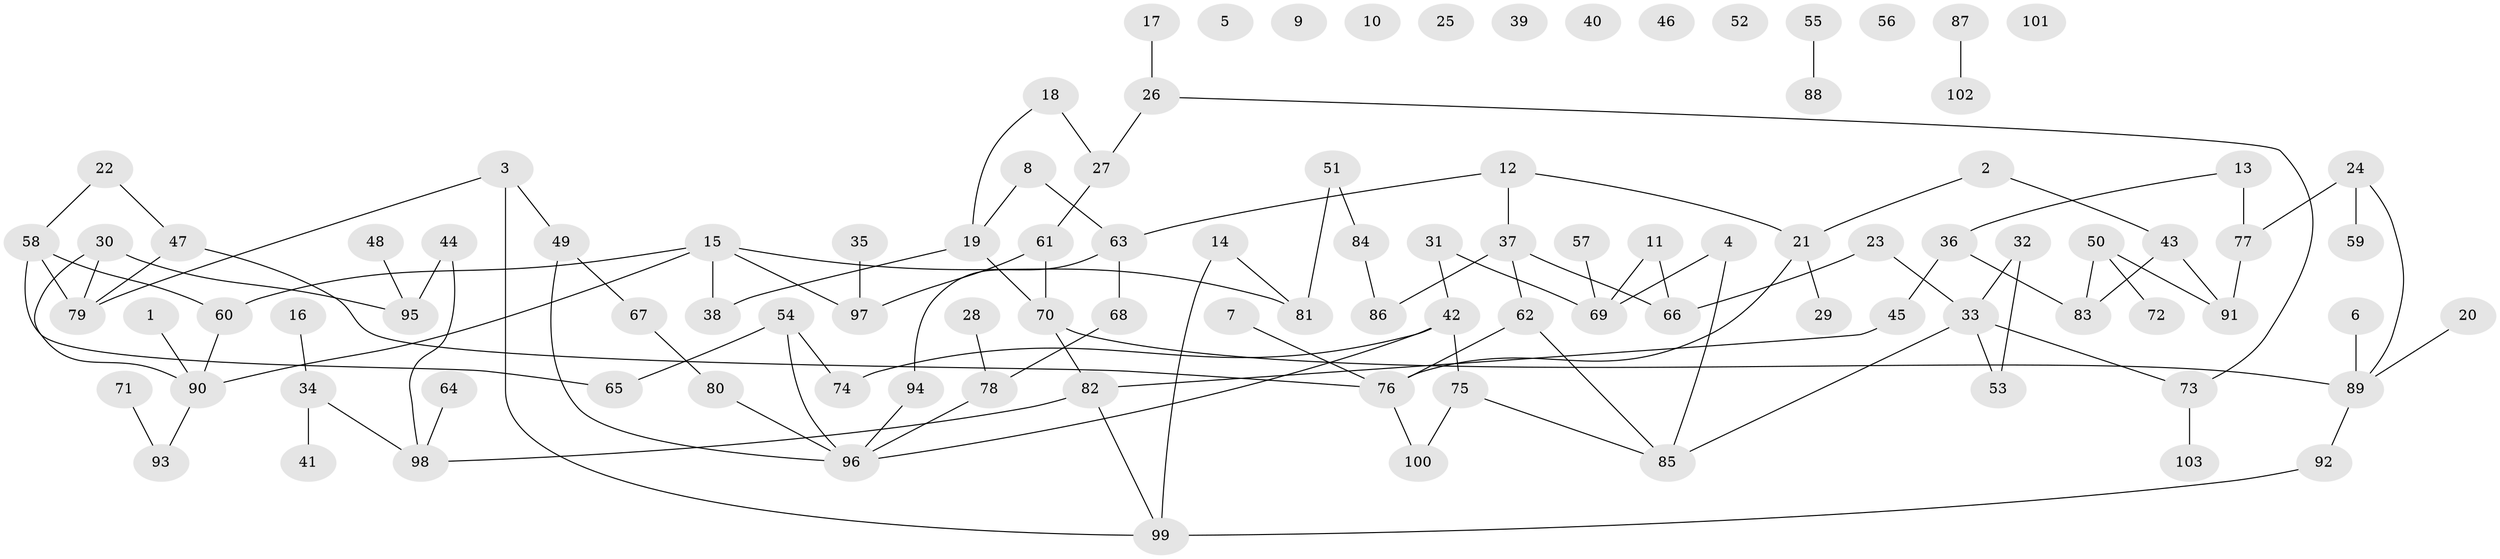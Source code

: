 // coarse degree distribution, {2: 0.34375, 5: 0.03125, 4: 0.171875, 6: 0.015625, 1: 0.1875, 3: 0.234375, 7: 0.015625}
// Generated by graph-tools (version 1.1) at 2025/48/03/04/25 22:48:26]
// undirected, 103 vertices, 118 edges
graph export_dot {
  node [color=gray90,style=filled];
  1;
  2;
  3;
  4;
  5;
  6;
  7;
  8;
  9;
  10;
  11;
  12;
  13;
  14;
  15;
  16;
  17;
  18;
  19;
  20;
  21;
  22;
  23;
  24;
  25;
  26;
  27;
  28;
  29;
  30;
  31;
  32;
  33;
  34;
  35;
  36;
  37;
  38;
  39;
  40;
  41;
  42;
  43;
  44;
  45;
  46;
  47;
  48;
  49;
  50;
  51;
  52;
  53;
  54;
  55;
  56;
  57;
  58;
  59;
  60;
  61;
  62;
  63;
  64;
  65;
  66;
  67;
  68;
  69;
  70;
  71;
  72;
  73;
  74;
  75;
  76;
  77;
  78;
  79;
  80;
  81;
  82;
  83;
  84;
  85;
  86;
  87;
  88;
  89;
  90;
  91;
  92;
  93;
  94;
  95;
  96;
  97;
  98;
  99;
  100;
  101;
  102;
  103;
  1 -- 90;
  2 -- 21;
  2 -- 43;
  3 -- 49;
  3 -- 79;
  3 -- 99;
  4 -- 69;
  4 -- 85;
  6 -- 89;
  7 -- 76;
  8 -- 19;
  8 -- 63;
  11 -- 66;
  11 -- 69;
  12 -- 21;
  12 -- 37;
  12 -- 63;
  13 -- 36;
  13 -- 77;
  14 -- 81;
  14 -- 99;
  15 -- 38;
  15 -- 60;
  15 -- 81;
  15 -- 90;
  15 -- 97;
  16 -- 34;
  17 -- 26;
  18 -- 19;
  18 -- 27;
  19 -- 38;
  19 -- 70;
  20 -- 89;
  21 -- 29;
  21 -- 76;
  22 -- 47;
  22 -- 58;
  23 -- 33;
  23 -- 66;
  24 -- 59;
  24 -- 77;
  24 -- 89;
  26 -- 27;
  26 -- 73;
  27 -- 61;
  28 -- 78;
  30 -- 79;
  30 -- 90;
  30 -- 95;
  31 -- 42;
  31 -- 69;
  32 -- 33;
  32 -- 53;
  33 -- 53;
  33 -- 73;
  33 -- 85;
  34 -- 41;
  34 -- 98;
  35 -- 97;
  36 -- 45;
  36 -- 83;
  37 -- 62;
  37 -- 66;
  37 -- 86;
  42 -- 74;
  42 -- 75;
  42 -- 96;
  43 -- 83;
  43 -- 91;
  44 -- 95;
  44 -- 98;
  45 -- 82;
  47 -- 76;
  47 -- 79;
  48 -- 95;
  49 -- 67;
  49 -- 96;
  50 -- 72;
  50 -- 83;
  50 -- 91;
  51 -- 81;
  51 -- 84;
  54 -- 65;
  54 -- 74;
  54 -- 96;
  55 -- 88;
  57 -- 69;
  58 -- 60;
  58 -- 65;
  58 -- 79;
  60 -- 90;
  61 -- 70;
  61 -- 97;
  62 -- 76;
  62 -- 85;
  63 -- 68;
  63 -- 94;
  64 -- 98;
  67 -- 80;
  68 -- 78;
  70 -- 82;
  70 -- 89;
  71 -- 93;
  73 -- 103;
  75 -- 85;
  75 -- 100;
  76 -- 100;
  77 -- 91;
  78 -- 96;
  80 -- 96;
  82 -- 98;
  82 -- 99;
  84 -- 86;
  87 -- 102;
  89 -- 92;
  90 -- 93;
  92 -- 99;
  94 -- 96;
}
